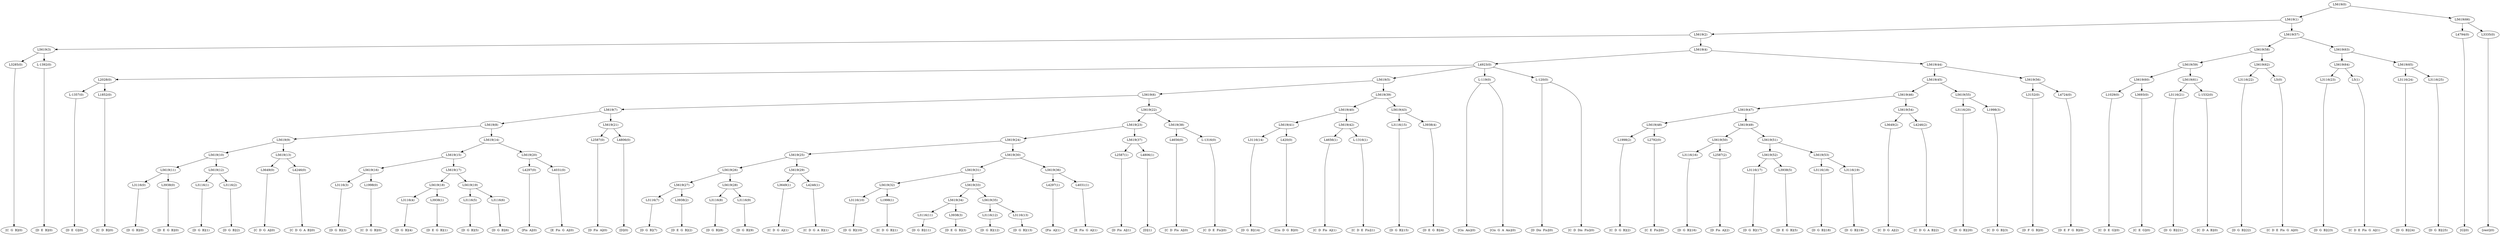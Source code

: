 digraph sample{
"L3285(0)"->"[C  G  B](0)"
"L-1392(0)"->"[D  E  B](0)"
"L5619(3)"->"L3285(0)"
"L5619(3)"->"L-1392(0)"
"L-1357(0)"->"[D  E  G](0)"
"L1852(0)"->"[C  D  B](0)"
"L2028(0)"->"L-1357(0)"
"L2028(0)"->"L1852(0)"
"L3116(0)"->"[D  G  B](0)"
"L3938(0)"->"[D  E  G  B](0)"
"L5619(11)"->"L3116(0)"
"L5619(11)"->"L3938(0)"
"L3116(1)"->"[D  G  B](1)"
"L3116(2)"->"[D  G  B](2)"
"L5619(12)"->"L3116(1)"
"L5619(12)"->"L3116(2)"
"L5619(10)"->"L5619(11)"
"L5619(10)"->"L5619(12)"
"L3649(0)"->"[C  D  G  A](0)"
"L4246(0)"->"[C  D  G  A  B](0)"
"L5619(13)"->"L3649(0)"
"L5619(13)"->"L4246(0)"
"L5619(9)"->"L5619(10)"
"L5619(9)"->"L5619(13)"
"L3116(3)"->"[D  G  B](3)"
"L1998(0)"->"[C  D  G  B](0)"
"L5619(16)"->"L3116(3)"
"L5619(16)"->"L1998(0)"
"L3116(4)"->"[D  G  B](4)"
"L3938(1)"->"[D  E  G  B](1)"
"L5619(18)"->"L3116(4)"
"L5619(18)"->"L3938(1)"
"L3116(5)"->"[D  G  B](5)"
"L3116(6)"->"[D  G  B](6)"
"L5619(19)"->"L3116(5)"
"L5619(19)"->"L3116(6)"
"L5619(17)"->"L5619(18)"
"L5619(17)"->"L5619(19)"
"L5619(15)"->"L5619(16)"
"L5619(15)"->"L5619(17)"
"L4297(0)"->"[Fis  A](0)"
"L4031(0)"->"[E  Fis  G  A](0)"
"L5619(20)"->"L4297(0)"
"L5619(20)"->"L4031(0)"
"L5619(14)"->"L5619(15)"
"L5619(14)"->"L5619(20)"
"L5619(8)"->"L5619(9)"
"L5619(8)"->"L5619(14)"
"L2587(0)"->"[D  Fis  A](0)"
"L4806(0)"->"[D](0)"
"L5619(21)"->"L2587(0)"
"L5619(21)"->"L4806(0)"
"L5619(7)"->"L5619(8)"
"L5619(7)"->"L5619(21)"
"L3116(7)"->"[D  G  B](7)"
"L3938(2)"->"[D  E  G  B](2)"
"L5619(27)"->"L3116(7)"
"L5619(27)"->"L3938(2)"
"L3116(8)"->"[D  G  B](8)"
"L3116(9)"->"[D  G  B](9)"
"L5619(28)"->"L3116(8)"
"L5619(28)"->"L3116(9)"
"L5619(26)"->"L5619(27)"
"L5619(26)"->"L5619(28)"
"L3649(1)"->"[C  D  G  A](1)"
"L4246(1)"->"[C  D  G  A  B](1)"
"L5619(29)"->"L3649(1)"
"L5619(29)"->"L4246(1)"
"L5619(25)"->"L5619(26)"
"L5619(25)"->"L5619(29)"
"L3116(10)"->"[D  G  B](10)"
"L1998(1)"->"[C  D  G  B](1)"
"L5619(32)"->"L3116(10)"
"L5619(32)"->"L1998(1)"
"L3116(11)"->"[D  G  B](11)"
"L3938(3)"->"[D  E  G  B](3)"
"L5619(34)"->"L3116(11)"
"L5619(34)"->"L3938(3)"
"L3116(12)"->"[D  G  B](12)"
"L3116(13)"->"[D  G  B](13)"
"L5619(35)"->"L3116(12)"
"L5619(35)"->"L3116(13)"
"L5619(33)"->"L5619(34)"
"L5619(33)"->"L5619(35)"
"L5619(31)"->"L5619(32)"
"L5619(31)"->"L5619(33)"
"L4297(1)"->"[Fis  A](1)"
"L4031(1)"->"[E  Fis  G  A](1)"
"L5619(36)"->"L4297(1)"
"L5619(36)"->"L4031(1)"
"L5619(30)"->"L5619(31)"
"L5619(30)"->"L5619(36)"
"L5619(24)"->"L5619(25)"
"L5619(24)"->"L5619(30)"
"L2587(1)"->"[D  Fis  A](1)"
"L4806(1)"->"[D](1)"
"L5619(37)"->"L2587(1)"
"L5619(37)"->"L4806(1)"
"L5619(23)"->"L5619(24)"
"L5619(23)"->"L5619(37)"
"L4656(0)"->"[C  D  Fis  A](0)"
"L-1316(0)"->"[C  D  E  Fis](0)"
"L5619(38)"->"L4656(0)"
"L5619(38)"->"L-1316(0)"
"L5619(22)"->"L5619(23)"
"L5619(22)"->"L5619(38)"
"L5619(6)"->"L5619(7)"
"L5619(6)"->"L5619(22)"
"L3116(14)"->"[D  G  B](14)"
"L420(0)"->"[Cis  D  G  B](0)"
"L5619(41)"->"L3116(14)"
"L5619(41)"->"L420(0)"
"L4656(1)"->"[C  D  Fis  A](1)"
"L-1316(1)"->"[C  D  E  Fis](1)"
"L5619(42)"->"L4656(1)"
"L5619(42)"->"L-1316(1)"
"L5619(40)"->"L5619(41)"
"L5619(40)"->"L5619(42)"
"L3116(15)"->"[D  G  B](15)"
"L3938(4)"->"[D  E  G  B](4)"
"L5619(43)"->"L3116(15)"
"L5619(43)"->"L3938(4)"
"L5619(39)"->"L5619(40)"
"L5619(39)"->"L5619(43)"
"L5619(5)"->"L5619(6)"
"L5619(5)"->"L5619(39)"
"L-119(0)"->"[Cis  Ais](0)"
"L-119(0)"->"[Cis  G  A  Ais](0)"
"L-120(0)"->"[D  Dis  Fis](0)"
"L-120(0)"->"[C  D  Dis  Fis](0)"
"L4923(0)"->"L2028(0)"
"L4923(0)"->"L5619(5)"
"L4923(0)"->"L-119(0)"
"L4923(0)"->"L-120(0)"
"L1998(2)"->"[C  D  G  B](2)"
"L2792(0)"->"[C  E  Fis](0)"
"L5619(48)"->"L1998(2)"
"L5619(48)"->"L2792(0)"
"L3116(16)"->"[D  G  B](16)"
"L2587(2)"->"[D  Fis  A](2)"
"L5619(50)"->"L3116(16)"
"L5619(50)"->"L2587(2)"
"L3116(17)"->"[D  G  B](17)"
"L3938(5)"->"[D  E  G  B](5)"
"L5619(52)"->"L3116(17)"
"L5619(52)"->"L3938(5)"
"L3116(18)"->"[D  G  B](18)"
"L3116(19)"->"[D  G  B](19)"
"L5619(53)"->"L3116(18)"
"L5619(53)"->"L3116(19)"
"L5619(51)"->"L5619(52)"
"L5619(51)"->"L5619(53)"
"L5619(49)"->"L5619(50)"
"L5619(49)"->"L5619(51)"
"L5619(47)"->"L5619(48)"
"L5619(47)"->"L5619(49)"
"L3649(2)"->"[C  D  G  A](2)"
"L4246(2)"->"[C  D  G  A  B](2)"
"L5619(54)"->"L3649(2)"
"L5619(54)"->"L4246(2)"
"L5619(46)"->"L5619(47)"
"L5619(46)"->"L5619(54)"
"L3116(20)"->"[D  G  B](20)"
"L1998(3)"->"[C  D  G  B](3)"
"L5619(55)"->"L3116(20)"
"L5619(55)"->"L1998(3)"
"L5619(45)"->"L5619(46)"
"L5619(45)"->"L5619(55)"
"L3152(0)"->"[D  F  G  B](0)"
"L4724(0)"->"[D  E  F  G  B](0)"
"L5619(56)"->"L3152(0)"
"L5619(56)"->"L4724(0)"
"L5619(44)"->"L5619(45)"
"L5619(44)"->"L5619(56)"
"L5619(4)"->"L4923(0)"
"L5619(4)"->"L5619(44)"
"L5619(2)"->"L5619(3)"
"L5619(2)"->"L5619(4)"
"L1029(0)"->"[C  D  E  G](0)"
"L3693(0)"->"[C  E  G](0)"
"L5619(60)"->"L1029(0)"
"L5619(60)"->"L3693(0)"
"L3116(21)"->"[D  G  B](21)"
"L-1532(0)"->"[C  D  A  B](0)"
"L5619(61)"->"L3116(21)"
"L5619(61)"->"L-1532(0)"
"L5619(59)"->"L5619(60)"
"L5619(59)"->"L5619(61)"
"L3116(22)"->"[D  G  B](22)"
"L5(0)"->"[C  D  E  Fis  G  A](0)"
"L5619(62)"->"L3116(22)"
"L5619(62)"->"L5(0)"
"L5619(58)"->"L5619(59)"
"L5619(58)"->"L5619(62)"
"L3116(23)"->"[D  G  B](23)"
"L5(1)"->"[C  D  E  Fis  G  A](1)"
"L5619(64)"->"L3116(23)"
"L5619(64)"->"L5(1)"
"L3116(24)"->"[D  G  B](24)"
"L3116(25)"->"[D  G  B](25)"
"L5619(65)"->"L3116(24)"
"L5619(65)"->"L3116(25)"
"L5619(63)"->"L5619(64)"
"L5619(63)"->"L5619(65)"
"L5619(57)"->"L5619(58)"
"L5619(57)"->"L5619(63)"
"L5619(1)"->"L5619(2)"
"L5619(1)"->"L5619(57)"
"L4794(0)"->"[G](0)"
"L3335(0)"->"[rest](0)"
"L5619(66)"->"L4794(0)"
"L5619(66)"->"L3335(0)"
"L5619(0)"->"L5619(1)"
"L5619(0)"->"L5619(66)"
{rank = min; "L5619(0)"}
{rank = same; "L5619(1)"; "L5619(66)";}
{rank = same; "L5619(2)"; "L5619(57)"; "L4794(0)"; "L3335(0)";}
{rank = same; "L5619(3)"; "L5619(4)"; "L5619(58)"; "L5619(63)";}
{rank = same; "L3285(0)"; "L-1392(0)"; "L4923(0)"; "L5619(44)"; "L5619(59)"; "L5619(62)"; "L5619(64)"; "L5619(65)";}
{rank = same; "L2028(0)"; "L5619(5)"; "L-119(0)"; "L-120(0)"; "L5619(45)"; "L5619(56)"; "L5619(60)"; "L5619(61)"; "L3116(22)"; "L5(0)"; "L3116(23)"; "L5(1)"; "L3116(24)"; "L3116(25)";}
{rank = same; "L-1357(0)"; "L1852(0)"; "L5619(6)"; "L5619(39)"; "L5619(46)"; "L5619(55)"; "L3152(0)"; "L4724(0)"; "L1029(0)"; "L3693(0)"; "L3116(21)"; "L-1532(0)";}
{rank = same; "L5619(7)"; "L5619(22)"; "L5619(40)"; "L5619(43)"; "L5619(47)"; "L5619(54)"; "L3116(20)"; "L1998(3)";}
{rank = same; "L5619(8)"; "L5619(21)"; "L5619(23)"; "L5619(38)"; "L5619(41)"; "L5619(42)"; "L3116(15)"; "L3938(4)"; "L5619(48)"; "L5619(49)"; "L3649(2)"; "L4246(2)";}
{rank = same; "L5619(9)"; "L5619(14)"; "L2587(0)"; "L4806(0)"; "L5619(24)"; "L5619(37)"; "L4656(0)"; "L-1316(0)"; "L3116(14)"; "L420(0)"; "L4656(1)"; "L-1316(1)"; "L1998(2)"; "L2792(0)"; "L5619(50)"; "L5619(51)";}
{rank = same; "L5619(10)"; "L5619(13)"; "L5619(15)"; "L5619(20)"; "L5619(25)"; "L5619(30)"; "L2587(1)"; "L4806(1)"; "L3116(16)"; "L2587(2)"; "L5619(52)"; "L5619(53)";}
{rank = same; "L5619(11)"; "L5619(12)"; "L3649(0)"; "L4246(0)"; "L5619(16)"; "L5619(17)"; "L4297(0)"; "L4031(0)"; "L5619(26)"; "L5619(29)"; "L5619(31)"; "L5619(36)"; "L3116(17)"; "L3938(5)"; "L3116(18)"; "L3116(19)";}
{rank = same; "L3116(0)"; "L3938(0)"; "L3116(1)"; "L3116(2)"; "L3116(3)"; "L1998(0)"; "L5619(18)"; "L5619(19)"; "L5619(27)"; "L5619(28)"; "L3649(1)"; "L4246(1)"; "L5619(32)"; "L5619(33)"; "L4297(1)"; "L4031(1)";}
{rank = same; "L3116(4)"; "L3938(1)"; "L3116(5)"; "L3116(6)"; "L3116(7)"; "L3938(2)"; "L3116(8)"; "L3116(9)"; "L3116(10)"; "L1998(1)"; "L5619(34)"; "L5619(35)";}
{rank = same; "L3116(11)"; "L3938(3)"; "L3116(12)"; "L3116(13)";}
{rank = max; "[C  D  A  B](0)"; "[C  D  B](0)"; "[C  D  Dis  Fis](0)"; "[C  D  E  Fis  G  A](0)"; "[C  D  E  Fis  G  A](1)"; "[C  D  E  Fis](0)"; "[C  D  E  Fis](1)"; "[C  D  E  G](0)"; "[C  D  Fis  A](0)"; "[C  D  Fis  A](1)"; "[C  D  G  A  B](0)"; "[C  D  G  A  B](1)"; "[C  D  G  A  B](2)"; "[C  D  G  A](0)"; "[C  D  G  A](1)"; "[C  D  G  A](2)"; "[C  D  G  B](0)"; "[C  D  G  B](1)"; "[C  D  G  B](2)"; "[C  D  G  B](3)"; "[C  E  Fis](0)"; "[C  E  G](0)"; "[C  G  B](0)"; "[Cis  Ais](0)"; "[Cis  D  G  B](0)"; "[Cis  G  A  Ais](0)"; "[D  Dis  Fis](0)"; "[D  E  B](0)"; "[D  E  F  G  B](0)"; "[D  E  G  B](0)"; "[D  E  G  B](1)"; "[D  E  G  B](2)"; "[D  E  G  B](3)"; "[D  E  G  B](4)"; "[D  E  G  B](5)"; "[D  E  G](0)"; "[D  F  G  B](0)"; "[D  Fis  A](0)"; "[D  Fis  A](1)"; "[D  Fis  A](2)"; "[D  G  B](0)"; "[D  G  B](1)"; "[D  G  B](10)"; "[D  G  B](11)"; "[D  G  B](12)"; "[D  G  B](13)"; "[D  G  B](14)"; "[D  G  B](15)"; "[D  G  B](16)"; "[D  G  B](17)"; "[D  G  B](18)"; "[D  G  B](19)"; "[D  G  B](2)"; "[D  G  B](20)"; "[D  G  B](21)"; "[D  G  B](22)"; "[D  G  B](23)"; "[D  G  B](24)"; "[D  G  B](25)"; "[D  G  B](3)"; "[D  G  B](4)"; "[D  G  B](5)"; "[D  G  B](6)"; "[D  G  B](7)"; "[D  G  B](8)"; "[D  G  B](9)"; "[D](0)"; "[D](1)"; "[E  Fis  G  A](0)"; "[E  Fis  G  A](1)"; "[Fis  A](0)"; "[Fis  A](1)"; "[G](0)"; "[rest](0)";}
}
